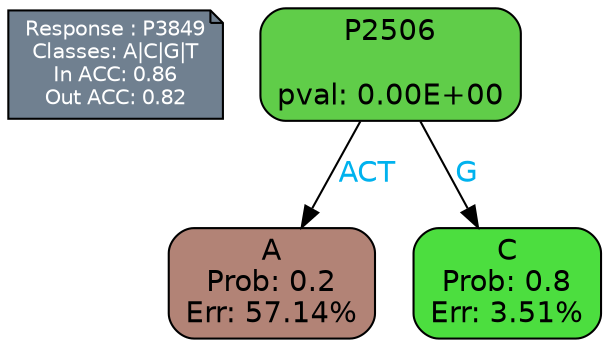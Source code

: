 digraph Tree {
node [shape=box, style="filled, rounded", color="black", fontname=helvetica] ;
graph [ranksep=equally, splines=polylines, bgcolor=transparent, dpi=600] ;
edge [fontname=helvetica] ;
LEGEND [label="Response : P3849
Classes: A|C|G|T
In ACC: 0.86
Out ACC: 0.82
",shape=note,align=left,style=filled,fillcolor="slategray",fontcolor="white",fontsize=10];1 [label="P2506

pval: 0.00E+00", fillcolor="#60cd49"] ;
2 [label="A
Prob: 0.2
Err: 57.14%", fillcolor="#b28376"] ;
3 [label="C
Prob: 0.8
Err: 3.51%", fillcolor="#4cde3f"] ;
1 -> 2 [label="ACT",fontcolor=deepskyblue2] ;
1 -> 3 [label="G",fontcolor=deepskyblue2] ;
{rank = same; 2;3;}{rank = same; LEGEND;1;}}